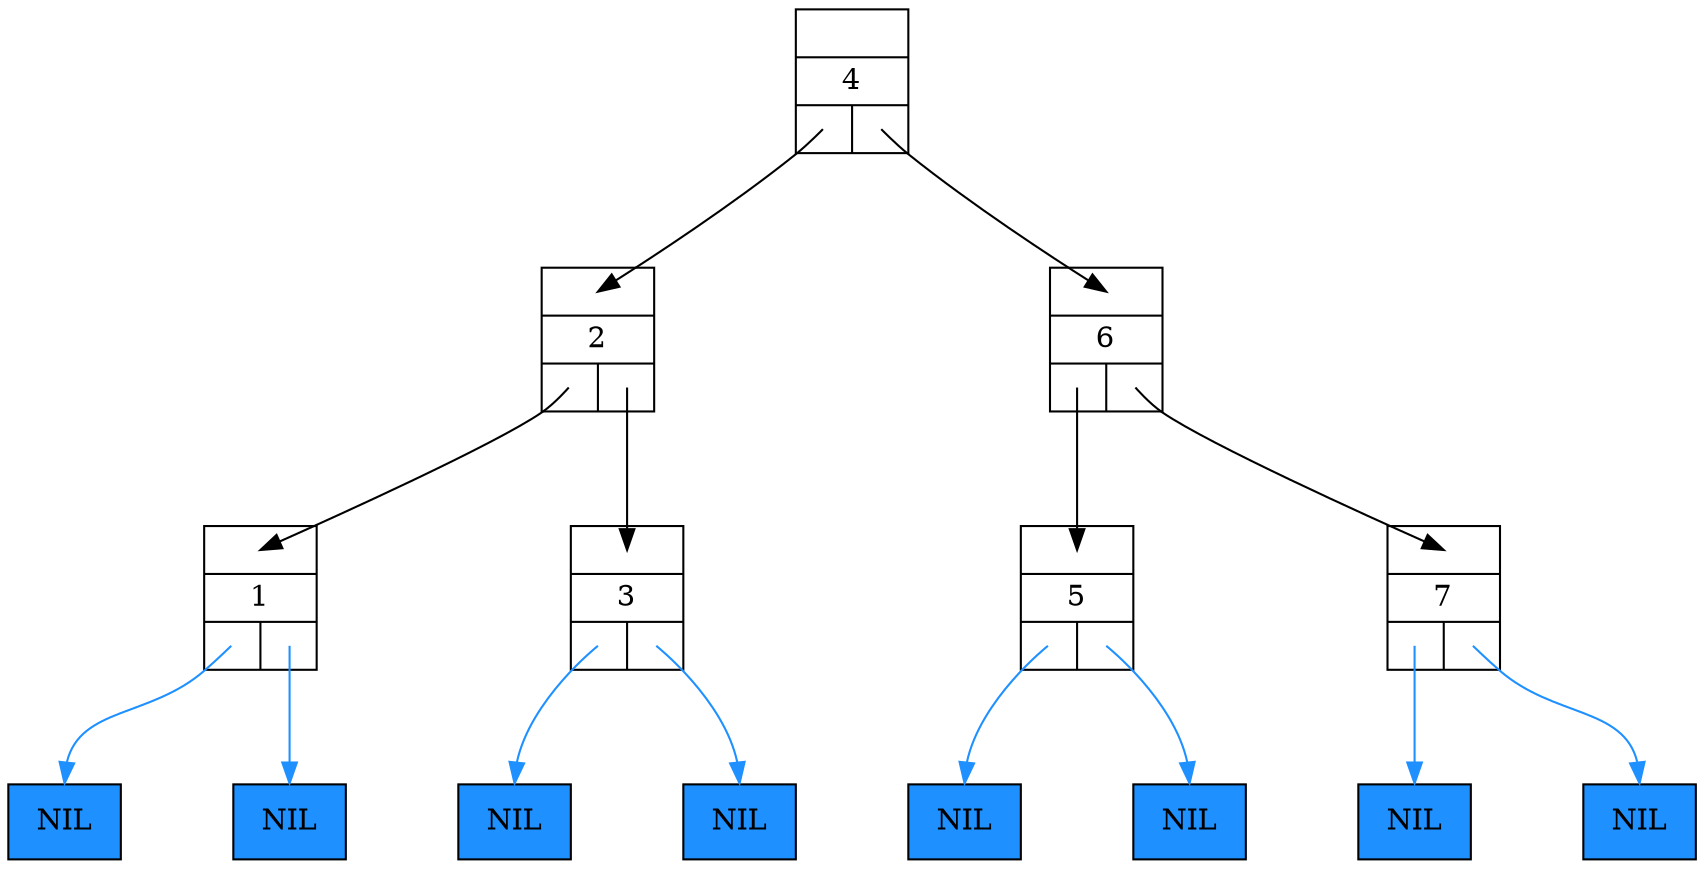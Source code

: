 digraph StaticSearchTree {
	graph [ranksep=0.75, nodesep = 0.75];
	node [shape = record];

	n0 [label="{{<parent>}|4|{<left>|<right>}}"];
	n0:left:c -> n4:parent:c [headclip=false, tailclip=false]
	n0:right:c -> n1:parent:c [headclip=false, tailclip=false]
	n1 [label="{{<parent>}|6|{<left>|<right>}}"];
	n1:left:c -> n3:parent:c [headclip=false, tailclip=false]
	n1:right:c -> n2:parent:c [headclip=false, tailclip=false]
	n2 [label="{{<parent>}|7|{<left>|<right>}}"];
	lnil2 [style=filled, fillcolor=dodgerblue, label="NIL"];
	n2:left:c -> lnil2:n [headclip=false, tailclip=false, color=dodgerblue]
	rnil2 [style=filled, fillcolor=dodgerblue, label="NIL"];
	n2:right:c -> rnil2:n [headclip=false, tailclip=false, color=dodgerblue]
	n3 [label="{{<parent>}|5|{<left>|<right>}}"];
	lnil3 [style=filled, fillcolor=dodgerblue, label="NIL"];
	n3:left:c -> lnil3:n [headclip=false, tailclip=false, color=dodgerblue]
	rnil3 [style=filled, fillcolor=dodgerblue, label="NIL"];
	n3:right:c -> rnil3:n [headclip=false, tailclip=false, color=dodgerblue]
	n4 [label="{{<parent>}|2|{<left>|<right>}}"];
	n4:left:c -> n6:parent:c [headclip=false, tailclip=false]
	n4:right:c -> n5:parent:c [headclip=false, tailclip=false]
	n5 [label="{{<parent>}|3|{<left>|<right>}}"];
	lnil5 [style=filled, fillcolor=dodgerblue, label="NIL"];
	n5:left:c -> lnil5:n [headclip=false, tailclip=false, color=dodgerblue]
	rnil5 [style=filled, fillcolor=dodgerblue, label="NIL"];
	n5:right:c -> rnil5:n [headclip=false, tailclip=false, color=dodgerblue]
	n6 [label="{{<parent>}|1|{<left>|<right>}}"];
	lnil6 [style=filled, fillcolor=dodgerblue, label="NIL"];
	n6:left:c -> lnil6:n [headclip=false, tailclip=false, color=dodgerblue]
	rnil6 [style=filled, fillcolor=dodgerblue, label="NIL"];
	n6:right:c -> rnil6:n [headclip=false, tailclip=false, color=dodgerblue]

}
